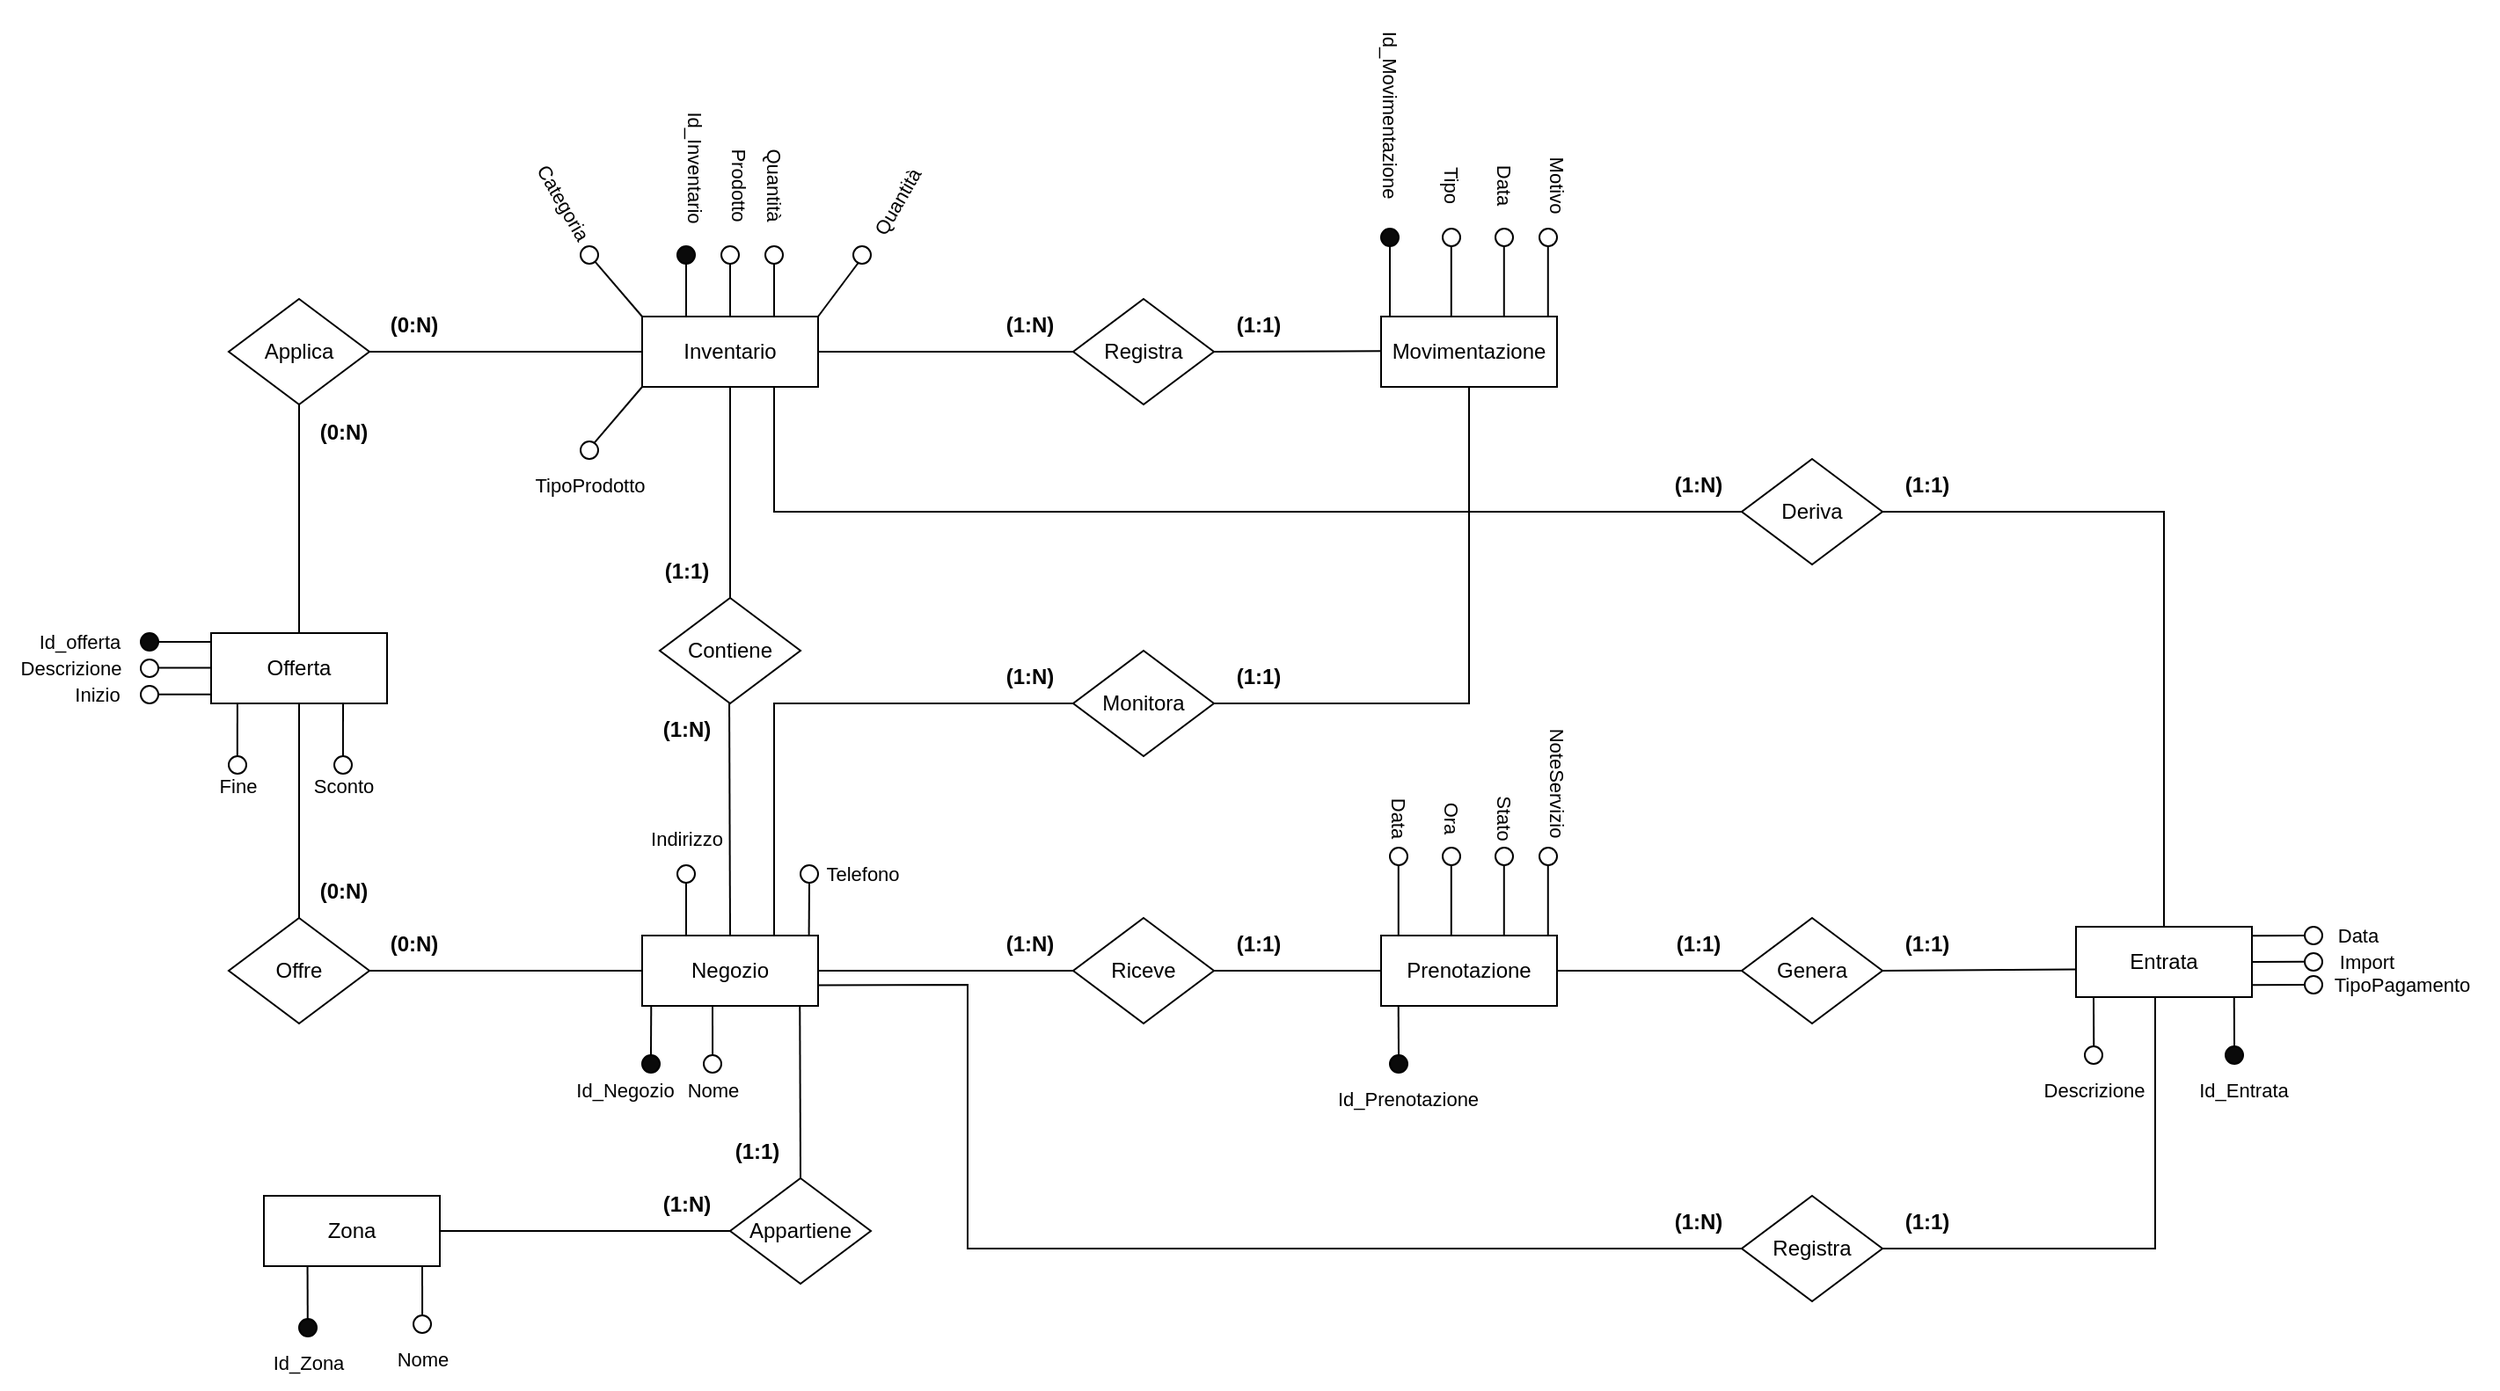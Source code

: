 <mxfile version="24.9.1">
  <diagram id="R2lEEEUBdFMjLlhIrx00" name="Page-1">
    <mxGraphModel dx="2678" dy="1612" grid="1" gridSize="10" guides="1" tooltips="1" connect="1" arrows="1" fold="1" page="1" pageScale="1" pageWidth="850" pageHeight="1100" math="0" shadow="0" extFonts="Permanent Marker^https://fonts.googleapis.com/css?family=Permanent+Marker">
      <root>
        <mxCell id="0" />
        <mxCell id="1" parent="0" />
        <mxCell id="UH6hlntqDG2jndBftuYy-223" style="edgeStyle=none;shape=connector;rounded=0;orthogonalLoop=1;jettySize=auto;html=1;strokeColor=default;align=center;verticalAlign=middle;fontFamily=Helvetica;fontSize=11;fontColor=default;labelBackgroundColor=default;endArrow=none;" parent="1" edge="1">
          <mxGeometry relative="1" as="geometry">
            <mxPoint x="-175.14" y="432" as="targetPoint" />
            <mxPoint x="-175" y="460" as="sourcePoint" />
          </mxGeometry>
        </mxCell>
        <mxCell id="UH6hlntqDG2jndBftuYy-1" value="Prenotazione" style="whiteSpace=wrap;html=1;align=center;" parent="1" vertex="1">
          <mxGeometry x="-185" y="392" width="100" height="40" as="geometry" />
        </mxCell>
        <mxCell id="UH6hlntqDG2jndBftuYy-105" style="edgeStyle=none;shape=connector;rounded=0;orthogonalLoop=1;jettySize=auto;html=1;exitX=0.75;exitY=1;exitDx=0;exitDy=0;strokeColor=default;align=center;verticalAlign=middle;fontFamily=Helvetica;fontSize=11;fontColor=default;labelBackgroundColor=default;endArrow=none;" parent="1" edge="1">
          <mxGeometry relative="1" as="geometry">
            <mxPoint x="-600.003" y="460" as="targetPoint" />
            <mxPoint x="-599.86" y="432" as="sourcePoint" />
          </mxGeometry>
        </mxCell>
        <mxCell id="UH6hlntqDG2jndBftuYy-109" style="edgeStyle=none;shape=connector;rounded=0;orthogonalLoop=1;jettySize=auto;html=1;exitX=0.25;exitY=1;exitDx=0;exitDy=0;strokeColor=default;align=center;verticalAlign=middle;fontFamily=Helvetica;fontSize=11;fontColor=default;labelBackgroundColor=default;endArrow=none;" parent="1" edge="1">
          <mxGeometry relative="1" as="geometry">
            <mxPoint x="-564.953" y="460" as="targetPoint" />
            <mxPoint x="-565" y="432" as="sourcePoint" />
          </mxGeometry>
        </mxCell>
        <mxCell id="UH6hlntqDG2jndBftuYy-112" style="edgeStyle=none;shape=connector;rounded=0;orthogonalLoop=1;jettySize=auto;html=1;exitX=0.25;exitY=0;exitDx=0;exitDy=0;strokeColor=default;align=center;verticalAlign=middle;fontFamily=Helvetica;fontSize=11;fontColor=default;labelBackgroundColor=default;endArrow=none;entryX=0.5;entryY=1;entryDx=0;entryDy=0;" parent="1" source="UH6hlntqDG2jndBftuYy-2" target="UH6hlntqDG2jndBftuYy-113" edge="1">
          <mxGeometry relative="1" as="geometry">
            <mxPoint x="-579.953" y="360" as="targetPoint" />
          </mxGeometry>
        </mxCell>
        <mxCell id="UH6hlntqDG2jndBftuYy-115" style="edgeStyle=none;shape=connector;rounded=0;orthogonalLoop=1;jettySize=auto;html=1;strokeColor=default;align=center;verticalAlign=middle;fontFamily=Helvetica;fontSize=11;fontColor=default;labelBackgroundColor=default;endArrow=none;entryX=0.5;entryY=1;entryDx=0;entryDy=0;exitX=0.948;exitY=-0.003;exitDx=0;exitDy=0;exitPerimeter=0;" parent="1" source="UH6hlntqDG2jndBftuYy-2" target="UH6hlntqDG2jndBftuYy-116" edge="1">
          <mxGeometry relative="1" as="geometry">
            <mxPoint x="-500" y="370" as="targetPoint" />
            <mxPoint x="-510" y="390" as="sourcePoint" />
          </mxGeometry>
        </mxCell>
        <mxCell id="UH6hlntqDG2jndBftuYy-238" style="edgeStyle=none;shape=connector;rounded=0;orthogonalLoop=1;jettySize=auto;html=1;exitX=1.002;exitY=0.706;exitDx=0;exitDy=0;entryX=0;entryY=0.5;entryDx=0;entryDy=0;strokeColor=default;align=center;verticalAlign=middle;fontFamily=Helvetica;fontSize=11;fontColor=default;labelBackgroundColor=default;endArrow=none;exitPerimeter=0;" parent="1" source="UH6hlntqDG2jndBftuYy-2" target="UH6hlntqDG2jndBftuYy-235" edge="1">
          <mxGeometry relative="1" as="geometry">
            <Array as="points">
              <mxPoint x="-420" y="420" />
              <mxPoint x="-420" y="570" />
            </Array>
          </mxGeometry>
        </mxCell>
        <mxCell id="UH6hlntqDG2jndBftuYy-2" value="Negozio" style="whiteSpace=wrap;html=1;align=center;" parent="1" vertex="1">
          <mxGeometry x="-605" y="392" width="100" height="40" as="geometry" />
        </mxCell>
        <mxCell id="UH6hlntqDG2jndBftuYy-3" value="Riceve" style="shape=rhombus;perimeter=rhombusPerimeter;whiteSpace=wrap;html=1;align=center;" parent="1" vertex="1">
          <mxGeometry x="-360" y="382" width="80" height="60" as="geometry" />
        </mxCell>
        <mxCell id="UH6hlntqDG2jndBftuYy-153" style="edgeStyle=none;shape=connector;rounded=0;orthogonalLoop=1;jettySize=auto;html=1;exitX=0;exitY=0.25;exitDx=0;exitDy=0;strokeColor=default;align=center;verticalAlign=middle;fontFamily=Helvetica;fontSize=11;fontColor=default;labelBackgroundColor=default;endArrow=none;" parent="1" edge="1">
          <mxGeometry relative="1" as="geometry">
            <mxPoint x="-880" y="225" as="targetPoint" />
            <mxPoint x="-850" y="225" as="sourcePoint" />
            <Array as="points">
              <mxPoint x="-860" y="225" />
            </Array>
          </mxGeometry>
        </mxCell>
        <mxCell id="UH6hlntqDG2jndBftuYy-154" style="edgeStyle=none;shape=connector;rounded=0;orthogonalLoop=1;jettySize=auto;html=1;exitX=0;exitY=0.75;exitDx=0;exitDy=0;strokeColor=default;align=center;verticalAlign=middle;fontFamily=Helvetica;fontSize=11;fontColor=default;labelBackgroundColor=default;endArrow=none;" parent="1" edge="1">
          <mxGeometry relative="1" as="geometry">
            <mxPoint x="-880" y="254.9" as="targetPoint" />
            <mxPoint x="-850" y="254.9" as="sourcePoint" />
          </mxGeometry>
        </mxCell>
        <mxCell id="UH6hlntqDG2jndBftuYy-160" style="edgeStyle=none;shape=connector;rounded=0;orthogonalLoop=1;jettySize=auto;html=1;exitX=0.25;exitY=1;exitDx=0;exitDy=0;strokeColor=default;align=center;verticalAlign=middle;fontFamily=Helvetica;fontSize=11;fontColor=default;labelBackgroundColor=default;endArrow=none;" parent="1" edge="1">
          <mxGeometry relative="1" as="geometry">
            <mxPoint x="-835.098" y="290.0" as="targetPoint" />
            <mxPoint x="-835.06" y="260.0" as="sourcePoint" />
          </mxGeometry>
        </mxCell>
        <mxCell id="UH6hlntqDG2jndBftuYy-163" style="edgeStyle=none;shape=connector;rounded=0;orthogonalLoop=1;jettySize=auto;html=1;exitX=0.75;exitY=1;exitDx=0;exitDy=0;strokeColor=default;align=center;verticalAlign=middle;fontFamily=Helvetica;fontSize=11;fontColor=default;labelBackgroundColor=default;endArrow=none;" parent="1" source="UH6hlntqDG2jndBftuYy-12" edge="1">
          <mxGeometry relative="1" as="geometry">
            <mxPoint x="-775.038" y="290.0" as="targetPoint" />
          </mxGeometry>
        </mxCell>
        <mxCell id="UH6hlntqDG2jndBftuYy-12" value="Offerta" style="whiteSpace=wrap;html=1;align=center;" parent="1" vertex="1">
          <mxGeometry x="-850" y="220" width="100" height="40" as="geometry" />
        </mxCell>
        <mxCell id="UH6hlntqDG2jndBftuYy-169" style="edgeStyle=none;shape=connector;rounded=0;orthogonalLoop=1;jettySize=auto;html=1;exitX=0.25;exitY=0;exitDx=0;exitDy=0;strokeColor=default;align=center;verticalAlign=middle;fontFamily=Helvetica;fontSize=11;fontColor=default;labelBackgroundColor=default;endArrow=none;" parent="1" source="UH6hlntqDG2jndBftuYy-13" edge="1">
          <mxGeometry relative="1" as="geometry">
            <mxPoint x="-580" y="10" as="targetPoint" />
          </mxGeometry>
        </mxCell>
        <mxCell id="UH6hlntqDG2jndBftuYy-170" style="edgeStyle=none;shape=connector;rounded=0;orthogonalLoop=1;jettySize=auto;html=1;exitX=0.5;exitY=0;exitDx=0;exitDy=0;strokeColor=default;align=center;verticalAlign=middle;fontFamily=Helvetica;fontSize=11;fontColor=default;labelBackgroundColor=default;endArrow=none;" parent="1" source="UH6hlntqDG2jndBftuYy-13" edge="1">
          <mxGeometry relative="1" as="geometry">
            <mxPoint x="-555" y="10" as="targetPoint" />
          </mxGeometry>
        </mxCell>
        <mxCell id="UH6hlntqDG2jndBftuYy-171" style="edgeStyle=none;shape=connector;rounded=0;orthogonalLoop=1;jettySize=auto;html=1;exitX=0.75;exitY=0;exitDx=0;exitDy=0;strokeColor=default;align=center;verticalAlign=middle;fontFamily=Helvetica;fontSize=11;fontColor=default;labelBackgroundColor=default;endArrow=none;" parent="1" source="UH6hlntqDG2jndBftuYy-13" edge="1">
          <mxGeometry relative="1" as="geometry">
            <mxPoint x="-530" y="10" as="targetPoint" />
          </mxGeometry>
        </mxCell>
        <mxCell id="UH6hlntqDG2jndBftuYy-183" style="edgeStyle=none;shape=connector;rounded=0;orthogonalLoop=1;jettySize=auto;html=1;exitX=1;exitY=0;exitDx=0;exitDy=0;strokeColor=default;align=center;verticalAlign=middle;fontFamily=Helvetica;fontSize=11;fontColor=default;labelBackgroundColor=default;endArrow=none;entryX=0.3;entryY=0.926;entryDx=0;entryDy=0;entryPerimeter=0;" parent="1" source="UH6hlntqDG2jndBftuYy-13" target="UH6hlntqDG2jndBftuYy-185" edge="1">
          <mxGeometry relative="1" as="geometry">
            <mxPoint x="-500" y="20" as="targetPoint" />
          </mxGeometry>
        </mxCell>
        <mxCell id="UH6hlntqDG2jndBftuYy-13" value="Inventario" style="whiteSpace=wrap;html=1;align=center;" parent="1" vertex="1">
          <mxGeometry x="-605" y="40" width="100" height="40" as="geometry" />
        </mxCell>
        <mxCell id="UH6hlntqDG2jndBftuYy-15" value="Offre" style="shape=rhombus;perimeter=rhombusPerimeter;whiteSpace=wrap;html=1;align=center;" parent="1" vertex="1">
          <mxGeometry x="-840" y="382" width="80" height="60" as="geometry" />
        </mxCell>
        <mxCell id="UH6hlntqDG2jndBftuYy-18" value="" style="endArrow=none;html=1;rounded=0;entryX=0.5;entryY=1;entryDx=0;entryDy=0;exitX=0.5;exitY=0;exitDx=0;exitDy=0;" parent="1" source="UH6hlntqDG2jndBftuYy-14" target="UH6hlntqDG2jndBftuYy-13" edge="1">
          <mxGeometry width="50" height="50" relative="1" as="geometry">
            <mxPoint x="-555.34" y="302" as="sourcePoint" />
            <mxPoint x="-555.34" y="272" as="targetPoint" />
          </mxGeometry>
        </mxCell>
        <mxCell id="UH6hlntqDG2jndBftuYy-26" value="(1:1)" style="text;html=1;align=center;verticalAlign=middle;resizable=0;points=[];autosize=1;strokeColor=none;fillColor=none;fontStyle=1" parent="1" vertex="1">
          <mxGeometry x="-605" y="170" width="50" height="30" as="geometry" />
        </mxCell>
        <mxCell id="UH6hlntqDG2jndBftuYy-28" value="Movimentazione" style="whiteSpace=wrap;html=1;align=center;" parent="1" vertex="1">
          <mxGeometry x="-185" y="40" width="100" height="40" as="geometry" />
        </mxCell>
        <mxCell id="UH6hlntqDG2jndBftuYy-29" value="Monitora" style="shape=rhombus;perimeter=rhombusPerimeter;whiteSpace=wrap;html=1;align=center;" parent="1" vertex="1">
          <mxGeometry x="-360" y="230" width="80" height="60" as="geometry" />
        </mxCell>
        <mxCell id="UH6hlntqDG2jndBftuYy-30" value="Registra" style="shape=rhombus;perimeter=rhombusPerimeter;whiteSpace=wrap;html=1;align=center;" parent="1" vertex="1">
          <mxGeometry x="-360" y="30" width="80" height="60" as="geometry" />
        </mxCell>
        <mxCell id="UH6hlntqDG2jndBftuYy-34" value="" style="endArrow=none;html=1;rounded=0;entryX=0;entryY=0.5;entryDx=0;entryDy=0;" parent="1" edge="1">
          <mxGeometry width="50" height="50" relative="1" as="geometry">
            <mxPoint x="-280" y="60" as="sourcePoint" />
            <mxPoint x="-185" y="59.66" as="targetPoint" />
          </mxGeometry>
        </mxCell>
        <mxCell id="UH6hlntqDG2jndBftuYy-35" value="" style="endArrow=none;html=1;rounded=0;exitX=1;exitY=0.5;exitDx=0;exitDy=0;entryX=0;entryY=0.5;entryDx=0;entryDy=0;" parent="1" source="UH6hlntqDG2jndBftuYy-13" target="UH6hlntqDG2jndBftuYy-30" edge="1">
          <mxGeometry width="50" height="50" relative="1" as="geometry">
            <mxPoint x="-345" y="60.66" as="sourcePoint" />
            <mxPoint x="-400" y="61" as="targetPoint" />
          </mxGeometry>
        </mxCell>
        <mxCell id="UH6hlntqDG2jndBftuYy-36" value="(1:N)" style="text;html=1;align=center;verticalAlign=middle;resizable=0;points=[];autosize=1;strokeColor=none;fillColor=none;fontStyle=1" parent="1" vertex="1">
          <mxGeometry x="-410" y="30" width="50" height="30" as="geometry" />
        </mxCell>
        <mxCell id="UH6hlntqDG2jndBftuYy-37" value="(1:1)" style="text;html=1;align=center;verticalAlign=middle;resizable=0;points=[];autosize=1;strokeColor=none;fillColor=none;fontStyle=1" parent="1" vertex="1">
          <mxGeometry x="-280" y="30" width="50" height="30" as="geometry" />
        </mxCell>
        <mxCell id="UH6hlntqDG2jndBftuYy-40" value="(1:N)" style="text;html=1;align=center;verticalAlign=middle;resizable=0;points=[];autosize=1;strokeColor=none;fillColor=none;fontStyle=1" parent="1" vertex="1">
          <mxGeometry x="-410" y="382" width="50" height="30" as="geometry" />
        </mxCell>
        <mxCell id="UH6hlntqDG2jndBftuYy-41" value="(1:1)" style="text;html=1;align=center;verticalAlign=middle;resizable=0;points=[];autosize=1;strokeColor=none;fillColor=none;fontStyle=1" parent="1" vertex="1">
          <mxGeometry x="-280" y="382" width="50" height="30" as="geometry" />
        </mxCell>
        <mxCell id="UH6hlntqDG2jndBftuYy-42" value="(0:N)" style="text;html=1;align=center;verticalAlign=middle;resizable=0;points=[];autosize=1;strokeColor=none;fillColor=none;fontStyle=1" parent="1" vertex="1">
          <mxGeometry x="-800" y="352" width="50" height="30" as="geometry" />
        </mxCell>
        <mxCell id="UH6hlntqDG2jndBftuYy-43" value="(0:N)" style="text;html=1;align=center;verticalAlign=middle;resizable=0;points=[];autosize=1;strokeColor=none;fillColor=none;fontStyle=1" parent="1" vertex="1">
          <mxGeometry x="-760" y="382" width="50" height="30" as="geometry" />
        </mxCell>
        <mxCell id="UH6hlntqDG2jndBftuYy-52" value="" style="endArrow=none;html=1;rounded=0;entryX=0.5;entryY=1;entryDx=0;entryDy=0;exitX=0.5;exitY=0;exitDx=0;exitDy=0;" parent="1" source="UH6hlntqDG2jndBftuYy-2" edge="1">
          <mxGeometry width="50" height="50" relative="1" as="geometry">
            <mxPoint x="-555.48" y="412" as="sourcePoint" />
            <mxPoint x="-555.48" y="260" as="targetPoint" />
          </mxGeometry>
        </mxCell>
        <mxCell id="UH6hlntqDG2jndBftuYy-14" value="Contiene" style="shape=rhombus;perimeter=rhombusPerimeter;whiteSpace=wrap;html=1;align=center;" parent="1" vertex="1">
          <mxGeometry x="-595" y="200" width="80" height="60" as="geometry" />
        </mxCell>
        <mxCell id="UH6hlntqDG2jndBftuYy-61" value="" style="endArrow=none;html=1;rounded=0;entryX=0.75;entryY=0;entryDx=0;entryDy=0;" parent="1" source="UH6hlntqDG2jndBftuYy-29" target="UH6hlntqDG2jndBftuYy-2" edge="1">
          <mxGeometry relative="1" as="geometry">
            <mxPoint x="-350" y="310" as="sourcePoint" />
            <mxPoint x="-190" y="310" as="targetPoint" />
            <Array as="points">
              <mxPoint x="-530" y="260" />
            </Array>
          </mxGeometry>
        </mxCell>
        <mxCell id="UH6hlntqDG2jndBftuYy-62" value="" style="endArrow=none;html=1;rounded=0;entryX=0.5;entryY=1;entryDx=0;entryDy=0;exitX=1;exitY=0.5;exitDx=0;exitDy=0;" parent="1" source="UH6hlntqDG2jndBftuYy-29" target="UH6hlntqDG2jndBftuYy-28" edge="1">
          <mxGeometry relative="1" as="geometry">
            <mxPoint x="-270" y="230" as="sourcePoint" />
            <mxPoint x="-100" y="160" as="targetPoint" />
            <Array as="points">
              <mxPoint x="-135" y="260" />
            </Array>
          </mxGeometry>
        </mxCell>
        <mxCell id="UH6hlntqDG2jndBftuYy-63" value="" style="endArrow=none;html=1;rounded=0;exitX=1;exitY=0.5;exitDx=0;exitDy=0;entryX=0;entryY=0.5;entryDx=0;entryDy=0;" parent="1" source="UH6hlntqDG2jndBftuYy-15" target="UH6hlntqDG2jndBftuYy-2" edge="1">
          <mxGeometry relative="1" as="geometry">
            <mxPoint x="-770" y="480" as="sourcePoint" />
            <mxPoint x="-610" y="480" as="targetPoint" />
          </mxGeometry>
        </mxCell>
        <mxCell id="UH6hlntqDG2jndBftuYy-64" value="" style="endArrow=none;html=1;rounded=0;exitX=0.5;exitY=0;exitDx=0;exitDy=0;entryX=0.5;entryY=1;entryDx=0;entryDy=0;" parent="1" source="UH6hlntqDG2jndBftuYy-15" target="UH6hlntqDG2jndBftuYy-12" edge="1">
          <mxGeometry relative="1" as="geometry">
            <mxPoint x="-710" y="330" as="sourcePoint" />
            <mxPoint x="-550" y="330" as="targetPoint" />
          </mxGeometry>
        </mxCell>
        <mxCell id="UH6hlntqDG2jndBftuYy-65" value="Applica" style="shape=rhombus;perimeter=rhombusPerimeter;whiteSpace=wrap;html=1;align=center;" parent="1" vertex="1">
          <mxGeometry x="-840" y="30" width="80" height="60" as="geometry" />
        </mxCell>
        <mxCell id="UH6hlntqDG2jndBftuYy-66" value="" style="endArrow=none;html=1;rounded=0;exitX=0.5;exitY=0;exitDx=0;exitDy=0;entryX=0.5;entryY=1;entryDx=0;entryDy=0;" parent="1" source="UH6hlntqDG2jndBftuYy-12" target="UH6hlntqDG2jndBftuYy-65" edge="1">
          <mxGeometry relative="1" as="geometry">
            <mxPoint x="-770" y="190" as="sourcePoint" />
            <mxPoint x="-610" y="190" as="targetPoint" />
          </mxGeometry>
        </mxCell>
        <mxCell id="UH6hlntqDG2jndBftuYy-67" value="" style="endArrow=none;html=1;rounded=0;exitX=0;exitY=0.5;exitDx=0;exitDy=0;entryX=0.5;entryY=1;entryDx=0;entryDy=0;" parent="1" source="UH6hlntqDG2jndBftuYy-13" edge="1">
          <mxGeometry relative="1" as="geometry">
            <mxPoint x="-760" y="190" as="sourcePoint" />
            <mxPoint x="-760" y="60" as="targetPoint" />
          </mxGeometry>
        </mxCell>
        <mxCell id="UH6hlntqDG2jndBftuYy-68" value="(0:N)" style="text;html=1;align=center;verticalAlign=middle;resizable=0;points=[];autosize=1;strokeColor=none;fillColor=none;fontStyle=1" parent="1" vertex="1">
          <mxGeometry x="-800" y="91" width="50" height="30" as="geometry" />
        </mxCell>
        <mxCell id="UH6hlntqDG2jndBftuYy-69" value="(0:N)" style="text;html=1;align=center;verticalAlign=middle;resizable=0;points=[];autosize=1;strokeColor=none;fillColor=none;fontStyle=1" parent="1" vertex="1">
          <mxGeometry x="-760" y="30" width="50" height="30" as="geometry" />
        </mxCell>
        <mxCell id="UH6hlntqDG2jndBftuYy-70" value="(1:N)" style="text;html=1;align=center;verticalAlign=middle;resizable=0;points=[];autosize=1;strokeColor=none;fillColor=none;fontStyle=1" parent="1" vertex="1">
          <mxGeometry x="-605" y="260" width="50" height="30" as="geometry" />
        </mxCell>
        <mxCell id="UH6hlntqDG2jndBftuYy-71" value="(1:N)" style="text;html=1;align=center;verticalAlign=middle;resizable=0;points=[];autosize=1;strokeColor=none;fillColor=none;fontStyle=1" parent="1" vertex="1">
          <mxGeometry x="-410" y="230" width="50" height="30" as="geometry" />
        </mxCell>
        <mxCell id="UH6hlntqDG2jndBftuYy-72" value="(1:1)" style="text;html=1;align=center;verticalAlign=middle;resizable=0;points=[];autosize=1;strokeColor=none;fillColor=none;fontStyle=1" parent="1" vertex="1">
          <mxGeometry x="-280" y="230" width="50" height="30" as="geometry" />
        </mxCell>
        <mxCell id="UH6hlntqDG2jndBftuYy-74" value="" style="endArrow=none;html=1;rounded=0;exitX=1;exitY=0.5;exitDx=0;exitDy=0;entryX=0;entryY=0.5;entryDx=0;entryDy=0;" parent="1" source="UH6hlntqDG2jndBftuYy-2" target="UH6hlntqDG2jndBftuYy-3" edge="1">
          <mxGeometry relative="1" as="geometry">
            <mxPoint x="-480" y="480" as="sourcePoint" />
            <mxPoint x="-320" y="480" as="targetPoint" />
          </mxGeometry>
        </mxCell>
        <mxCell id="UH6hlntqDG2jndBftuYy-75" value="" style="endArrow=none;html=1;rounded=0;exitX=1;exitY=0.5;exitDx=0;exitDy=0;entryX=0;entryY=0.5;entryDx=0;entryDy=0;" parent="1" source="UH6hlntqDG2jndBftuYy-3" target="UH6hlntqDG2jndBftuYy-1" edge="1">
          <mxGeometry relative="1" as="geometry">
            <mxPoint x="-327.5" y="470" as="sourcePoint" />
            <mxPoint x="-210" y="430" as="targetPoint" />
          </mxGeometry>
        </mxCell>
        <mxCell id="UH6hlntqDG2jndBftuYy-106" value="Id_Negozio" style="text;html=1;align=center;verticalAlign=middle;resizable=0;points=[];autosize=1;strokeColor=none;fillColor=none;fontFamily=Helvetica;fontSize=11;fontColor=default;labelBackgroundColor=default;" parent="1" vertex="1">
          <mxGeometry x="-655" y="465" width="80" height="30" as="geometry" />
        </mxCell>
        <mxCell id="UH6hlntqDG2jndBftuYy-107" value="" style="ellipse;whiteSpace=wrap;html=1;aspect=fixed;fontFamily=Helvetica;fontSize=11;fontColor=default;labelBackgroundColor=default;fillColor=#0A0A0A;" parent="1" vertex="1">
          <mxGeometry x="-605" y="460" width="10" height="10" as="geometry" />
        </mxCell>
        <mxCell id="UH6hlntqDG2jndBftuYy-110" value="" style="ellipse;whiteSpace=wrap;html=1;aspect=fixed;fontFamily=Helvetica;fontSize=11;fontColor=default;labelBackgroundColor=default;fillColor=none;" parent="1" vertex="1">
          <mxGeometry x="-570" y="460" width="10" height="10" as="geometry" />
        </mxCell>
        <mxCell id="UH6hlntqDG2jndBftuYy-111" value="Nome" style="text;html=1;align=center;verticalAlign=middle;resizable=1;points=[];autosize=1;strokeColor=none;fillColor=none;fontFamily=Helvetica;fontSize=11;fontColor=default;labelBackgroundColor=default;movable=1;rotatable=1;deletable=1;editable=1;locked=0;connectable=1;" parent="1" vertex="1">
          <mxGeometry x="-590" y="465" width="50" height="30" as="geometry" />
        </mxCell>
        <mxCell id="UH6hlntqDG2jndBftuYy-113" value="" style="ellipse;whiteSpace=wrap;html=1;aspect=fixed;fontFamily=Helvetica;fontSize=11;fontColor=default;labelBackgroundColor=default;fillColor=none;" parent="1" vertex="1">
          <mxGeometry x="-585" y="352" width="10" height="10" as="geometry" />
        </mxCell>
        <mxCell id="UH6hlntqDG2jndBftuYy-114" value="Indirizzo" style="text;html=1;align=center;verticalAlign=middle;resizable=0;points=[];autosize=1;strokeColor=none;fillColor=none;fontFamily=Helvetica;fontSize=11;fontColor=default;labelBackgroundColor=default;" parent="1" vertex="1">
          <mxGeometry x="-615" y="322" width="70" height="30" as="geometry" />
        </mxCell>
        <mxCell id="UH6hlntqDG2jndBftuYy-116" value="" style="ellipse;whiteSpace=wrap;html=1;aspect=fixed;fontFamily=Helvetica;fontSize=11;fontColor=default;labelBackgroundColor=default;fillColor=none;" parent="1" vertex="1">
          <mxGeometry x="-515" y="352" width="10" height="10" as="geometry" />
        </mxCell>
        <mxCell id="UH6hlntqDG2jndBftuYy-118" value="Telefono" style="text;html=1;align=center;verticalAlign=middle;resizable=0;points=[];autosize=1;strokeColor=none;fillColor=none;fontFamily=Helvetica;fontSize=11;fontColor=default;labelBackgroundColor=default;" parent="1" vertex="1">
          <mxGeometry x="-515" y="342" width="70" height="30" as="geometry" />
        </mxCell>
        <mxCell id="UH6hlntqDG2jndBftuYy-155" value="" style="ellipse;whiteSpace=wrap;html=1;aspect=fixed;fontFamily=Helvetica;fontSize=11;fontColor=default;labelBackgroundColor=default;fillColor=#0A0A0A;" parent="1" vertex="1">
          <mxGeometry x="-890" y="220" width="10" height="10" as="geometry" />
        </mxCell>
        <mxCell id="UH6hlntqDG2jndBftuYy-158" value="Id_offerta" style="text;html=1;align=center;verticalAlign=middle;resizable=0;points=[];autosize=1;strokeColor=none;fillColor=none;fontFamily=Helvetica;fontSize=11;fontColor=default;labelBackgroundColor=default;" parent="1" vertex="1">
          <mxGeometry x="-960" y="210" width="70" height="30" as="geometry" />
        </mxCell>
        <mxCell id="UH6hlntqDG2jndBftuYy-159" value="Inizio" style="text;html=1;align=center;verticalAlign=middle;resizable=0;points=[];autosize=1;strokeColor=none;fillColor=none;fontFamily=Helvetica;fontSize=11;fontColor=default;labelBackgroundColor=default;" parent="1" vertex="1">
          <mxGeometry x="-940" y="240" width="50" height="30" as="geometry" />
        </mxCell>
        <mxCell id="UH6hlntqDG2jndBftuYy-162" value="Fine" style="text;html=1;align=center;verticalAlign=middle;resizable=0;points=[];autosize=1;strokeColor=none;fillColor=none;fontFamily=Helvetica;fontSize=11;fontColor=default;labelBackgroundColor=default;" parent="1" vertex="1">
          <mxGeometry x="-860" y="292" width="50" height="30" as="geometry" />
        </mxCell>
        <mxCell id="UH6hlntqDG2jndBftuYy-165" value="Sconto" style="text;html=1;align=center;verticalAlign=middle;resizable=0;points=[];autosize=1;strokeColor=none;fillColor=none;fontFamily=Helvetica;fontSize=11;fontColor=default;labelBackgroundColor=default;" parent="1" vertex="1">
          <mxGeometry x="-805" y="292" width="60" height="30" as="geometry" />
        </mxCell>
        <mxCell id="UH6hlntqDG2jndBftuYy-166" style="edgeStyle=none;shape=connector;rounded=0;orthogonalLoop=1;jettySize=auto;html=1;exitX=0;exitY=0.75;exitDx=0;exitDy=0;strokeColor=default;align=center;verticalAlign=middle;fontFamily=Helvetica;fontSize=11;fontColor=default;labelBackgroundColor=default;endArrow=none;" parent="1" edge="1">
          <mxGeometry relative="1" as="geometry">
            <mxPoint x="-880" y="239.81" as="targetPoint" />
            <mxPoint x="-850" y="239.81" as="sourcePoint" />
          </mxGeometry>
        </mxCell>
        <mxCell id="UH6hlntqDG2jndBftuYy-167" value="" style="ellipse;whiteSpace=wrap;html=1;aspect=fixed;fontFamily=Helvetica;fontSize=11;fontColor=default;labelBackgroundColor=default;fillColor=none;" parent="1" vertex="1">
          <mxGeometry x="-890" y="235" width="10" height="10" as="geometry" />
        </mxCell>
        <mxCell id="UH6hlntqDG2jndBftuYy-168" value="Descrizione" style="text;html=1;align=center;verticalAlign=middle;resizable=0;points=[];autosize=1;strokeColor=none;fillColor=none;fontFamily=Helvetica;fontSize=11;fontColor=default;labelBackgroundColor=default;" parent="1" vertex="1">
          <mxGeometry x="-970" y="225" width="80" height="30" as="geometry" />
        </mxCell>
        <mxCell id="UH6hlntqDG2jndBftuYy-173" value="" style="ellipse;whiteSpace=wrap;html=1;aspect=fixed;fontFamily=Helvetica;fontSize=11;fontColor=default;labelBackgroundColor=default;fillColor=none;" parent="1" vertex="1">
          <mxGeometry x="-890" y="250" width="10" height="10" as="geometry" />
        </mxCell>
        <mxCell id="UH6hlntqDG2jndBftuYy-174" value="" style="ellipse;whiteSpace=wrap;html=1;aspect=fixed;fontFamily=Helvetica;fontSize=11;fontColor=default;labelBackgroundColor=default;fillColor=none;" parent="1" vertex="1">
          <mxGeometry x="-840" y="290" width="10" height="10" as="geometry" />
        </mxCell>
        <mxCell id="UH6hlntqDG2jndBftuYy-175" value="" style="ellipse;whiteSpace=wrap;html=1;aspect=fixed;fontFamily=Helvetica;fontSize=11;fontColor=default;labelBackgroundColor=default;fillColor=none;" parent="1" vertex="1">
          <mxGeometry x="-780" y="290" width="10" height="10" as="geometry" />
        </mxCell>
        <mxCell id="UH6hlntqDG2jndBftuYy-176" value="" style="ellipse;whiteSpace=wrap;html=1;aspect=fixed;fontFamily=Helvetica;fontSize=11;fontColor=default;labelBackgroundColor=default;fillColor=none;" parent="1" vertex="1">
          <mxGeometry x="-560" width="10" height="10" as="geometry" />
        </mxCell>
        <mxCell id="UH6hlntqDG2jndBftuYy-177" value="" style="ellipse;whiteSpace=wrap;html=1;aspect=fixed;fontFamily=Helvetica;fontSize=11;fontColor=default;labelBackgroundColor=default;fillColor=none;" parent="1" vertex="1">
          <mxGeometry x="-535" width="10" height="10" as="geometry" />
        </mxCell>
        <mxCell id="UH6hlntqDG2jndBftuYy-178" value="" style="ellipse;whiteSpace=wrap;html=1;aspect=fixed;fontFamily=Helvetica;fontSize=11;fontColor=default;labelBackgroundColor=default;fillColor=#0A0A0A;" parent="1" vertex="1">
          <mxGeometry x="-585" width="10" height="10" as="geometry" />
        </mxCell>
        <mxCell id="UH6hlntqDG2jndBftuYy-179" value="Id_Inventario" style="text;html=1;align=center;verticalAlign=middle;resizable=0;points=[];autosize=1;strokeColor=none;fillColor=none;fontFamily=Helvetica;fontSize=11;fontColor=default;labelBackgroundColor=default;rotation=90;" parent="1" vertex="1">
          <mxGeometry x="-620" y="-60" width="90" height="30" as="geometry" />
        </mxCell>
        <mxCell id="UH6hlntqDG2jndBftuYy-181" value="Prodotto" style="text;html=1;align=center;verticalAlign=middle;resizable=0;points=[];autosize=1;strokeColor=none;fillColor=none;fontFamily=Helvetica;fontSize=11;fontColor=default;labelBackgroundColor=default;rotation=90;" parent="1" vertex="1">
          <mxGeometry x="-585" y="-50" width="70" height="30" as="geometry" />
        </mxCell>
        <mxCell id="UH6hlntqDG2jndBftuYy-182" value="Quantità" style="text;html=1;align=center;verticalAlign=middle;resizable=0;points=[];autosize=1;strokeColor=none;fillColor=none;fontFamily=Helvetica;fontSize=11;fontColor=default;labelBackgroundColor=default;rotation=90;" parent="1" vertex="1">
          <mxGeometry x="-565" y="-50" width="70" height="30" as="geometry" />
        </mxCell>
        <mxCell id="UH6hlntqDG2jndBftuYy-185" value="" style="ellipse;whiteSpace=wrap;html=1;aspect=fixed;fontFamily=Helvetica;fontSize=11;fontColor=default;labelBackgroundColor=default;fillColor=none;" parent="1" vertex="1">
          <mxGeometry x="-485" width="10" height="10" as="geometry" />
        </mxCell>
        <mxCell id="UH6hlntqDG2jndBftuYy-186" value="Quantità" style="text;html=1;align=center;verticalAlign=middle;resizable=0;points=[];autosize=1;strokeColor=none;fillColor=none;fontFamily=Helvetica;fontSize=11;fontColor=default;labelBackgroundColor=default;rotation=-60;" parent="1" vertex="1">
          <mxGeometry x="-495" y="-40" width="70" height="30" as="geometry" />
        </mxCell>
        <mxCell id="UH6hlntqDG2jndBftuYy-189" value="" style="edgeStyle=none;shape=connector;rounded=0;orthogonalLoop=1;jettySize=auto;html=1;exitX=0;exitY=0;exitDx=0;exitDy=0;strokeColor=default;align=center;verticalAlign=middle;fontFamily=Helvetica;fontSize=11;fontColor=default;labelBackgroundColor=default;endArrow=none;" parent="1" source="UH6hlntqDG2jndBftuYy-13" edge="1">
          <mxGeometry relative="1" as="geometry">
            <mxPoint x="-631.746" y="8.796" as="targetPoint" />
            <mxPoint x="-605" y="40" as="sourcePoint" />
          </mxGeometry>
        </mxCell>
        <mxCell id="UH6hlntqDG2jndBftuYy-190" value="" style="ellipse;whiteSpace=wrap;html=1;aspect=fixed;fontFamily=Helvetica;fontSize=11;fontColor=default;labelBackgroundColor=default;fillColor=none;" parent="1" vertex="1">
          <mxGeometry x="-640" width="10" height="10" as="geometry" />
        </mxCell>
        <mxCell id="UH6hlntqDG2jndBftuYy-191" value="Categoria" style="text;html=1;align=center;verticalAlign=middle;resizable=0;points=[];autosize=1;strokeColor=none;fillColor=none;fontFamily=Helvetica;fontSize=11;fontColor=default;labelBackgroundColor=default;rotation=60;" parent="1" vertex="1">
          <mxGeometry x="-685" y="-40" width="70" height="30" as="geometry" />
        </mxCell>
        <mxCell id="UH6hlntqDG2jndBftuYy-193" value="" style="ellipse;whiteSpace=wrap;html=1;aspect=fixed;fontFamily=Helvetica;fontSize=11;fontColor=default;labelBackgroundColor=default;fillColor=none;" parent="1" vertex="1">
          <mxGeometry x="-640" y="111" width="10" height="10" as="geometry" />
        </mxCell>
        <mxCell id="UH6hlntqDG2jndBftuYy-194" style="edgeStyle=none;shape=connector;rounded=0;orthogonalLoop=1;jettySize=auto;html=1;entryX=0;entryY=1;entryDx=0;entryDy=0;strokeColor=default;align=center;verticalAlign=middle;fontFamily=Helvetica;fontSize=11;fontColor=default;labelBackgroundColor=default;endArrow=none;exitX=0.752;exitY=0.116;exitDx=0;exitDy=0;exitPerimeter=0;" parent="1" source="UH6hlntqDG2jndBftuYy-193" target="UH6hlntqDG2jndBftuYy-13" edge="1">
          <mxGeometry relative="1" as="geometry">
            <mxPoint x="-630" y="110" as="sourcePoint" />
            <mxPoint x="-608.76" y="113.79" as="targetPoint" />
          </mxGeometry>
        </mxCell>
        <mxCell id="UH6hlntqDG2jndBftuYy-195" value="TipoProdotto" style="text;html=1;align=center;verticalAlign=middle;resizable=0;points=[];autosize=1;strokeColor=none;fillColor=none;fontFamily=Helvetica;fontSize=11;fontColor=default;labelBackgroundColor=default;" parent="1" vertex="1">
          <mxGeometry x="-680" y="121" width="90" height="30" as="geometry" />
        </mxCell>
        <mxCell id="UH6hlntqDG2jndBftuYy-198" value="" style="ellipse;whiteSpace=wrap;html=1;aspect=fixed;fontFamily=Helvetica;fontSize=11;fontColor=default;labelBackgroundColor=default;fillColor=none;" parent="1" vertex="1">
          <mxGeometry x="-150" y="-10" width="10" height="10" as="geometry" />
        </mxCell>
        <mxCell id="UH6hlntqDG2jndBftuYy-199" value="" style="ellipse;whiteSpace=wrap;html=1;aspect=fixed;fontFamily=Helvetica;fontSize=11;fontColor=default;labelBackgroundColor=default;fillColor=#0A0A0A;" parent="1" vertex="1">
          <mxGeometry x="-185" y="-10" width="10" height="10" as="geometry" />
        </mxCell>
        <mxCell id="UH6hlntqDG2jndBftuYy-200" style="edgeStyle=none;shape=connector;rounded=0;orthogonalLoop=1;jettySize=auto;html=1;strokeColor=default;align=center;verticalAlign=middle;fontFamily=Helvetica;fontSize=11;fontColor=default;labelBackgroundColor=default;endArrow=none;" parent="1" edge="1">
          <mxGeometry relative="1" as="geometry">
            <mxPoint x="-180" y="40" as="sourcePoint" />
            <mxPoint x="-180" as="targetPoint" />
          </mxGeometry>
        </mxCell>
        <mxCell id="UH6hlntqDG2jndBftuYy-202" style="edgeStyle=none;shape=connector;rounded=0;orthogonalLoop=1;jettySize=auto;html=1;strokeColor=default;align=center;verticalAlign=middle;fontFamily=Helvetica;fontSize=11;fontColor=default;labelBackgroundColor=default;endArrow=none;" parent="1" edge="1">
          <mxGeometry relative="1" as="geometry">
            <mxPoint x="-145.11" y="40" as="sourcePoint" />
            <mxPoint x="-145.11" as="targetPoint" />
          </mxGeometry>
        </mxCell>
        <mxCell id="UH6hlntqDG2jndBftuYy-204" value="Id_Movimentazione" style="text;html=1;align=center;verticalAlign=middle;resizable=0;points=[];autosize=1;strokeColor=none;fillColor=none;fontFamily=Helvetica;fontSize=11;fontColor=default;labelBackgroundColor=default;rotation=90;" parent="1" vertex="1">
          <mxGeometry x="-245" y="-90" width="130" height="30" as="geometry" />
        </mxCell>
        <mxCell id="UH6hlntqDG2jndBftuYy-205" value="Tipo" style="text;html=1;align=center;verticalAlign=middle;resizable=0;points=[];autosize=1;strokeColor=none;fillColor=none;fontFamily=Helvetica;fontSize=11;fontColor=default;labelBackgroundColor=default;rotation=90;" parent="1" vertex="1">
          <mxGeometry x="-170" y="-50" width="50" height="30" as="geometry" />
        </mxCell>
        <mxCell id="UH6hlntqDG2jndBftuYy-207" value="" style="ellipse;whiteSpace=wrap;html=1;aspect=fixed;fontFamily=Helvetica;fontSize=11;fontColor=default;labelBackgroundColor=default;fillColor=none;" parent="1" vertex="1">
          <mxGeometry x="-120" y="-10" width="10" height="10" as="geometry" />
        </mxCell>
        <mxCell id="UH6hlntqDG2jndBftuYy-208" style="edgeStyle=none;shape=connector;rounded=0;orthogonalLoop=1;jettySize=auto;html=1;strokeColor=default;align=center;verticalAlign=middle;fontFamily=Helvetica;fontSize=11;fontColor=default;labelBackgroundColor=default;endArrow=none;" parent="1" edge="1">
          <mxGeometry relative="1" as="geometry">
            <mxPoint x="-115.11" y="40" as="sourcePoint" />
            <mxPoint x="-115.11" as="targetPoint" />
          </mxGeometry>
        </mxCell>
        <mxCell id="UH6hlntqDG2jndBftuYy-209" value="Data" style="text;html=1;align=center;verticalAlign=middle;resizable=0;points=[];autosize=1;strokeColor=none;fillColor=none;fontFamily=Helvetica;fontSize=11;fontColor=default;labelBackgroundColor=default;rotation=90;" parent="1" vertex="1">
          <mxGeometry x="-140" y="-50" width="50" height="30" as="geometry" />
        </mxCell>
        <mxCell id="UH6hlntqDG2jndBftuYy-210" value="" style="ellipse;whiteSpace=wrap;html=1;aspect=fixed;fontFamily=Helvetica;fontSize=11;fontColor=default;labelBackgroundColor=default;fillColor=none;" parent="1" vertex="1">
          <mxGeometry x="-95" y="-10" width="10" height="10" as="geometry" />
        </mxCell>
        <mxCell id="UH6hlntqDG2jndBftuYy-211" style="edgeStyle=none;shape=connector;rounded=0;orthogonalLoop=1;jettySize=auto;html=1;strokeColor=default;align=center;verticalAlign=middle;fontFamily=Helvetica;fontSize=11;fontColor=default;labelBackgroundColor=default;endArrow=none;" parent="1" edge="1">
          <mxGeometry relative="1" as="geometry">
            <mxPoint x="-90.11" y="40" as="sourcePoint" />
            <mxPoint x="-90.11" as="targetPoint" />
          </mxGeometry>
        </mxCell>
        <mxCell id="UH6hlntqDG2jndBftuYy-214" value="Motivo" style="text;html=1;align=center;verticalAlign=middle;resizable=0;points=[];autosize=1;strokeColor=none;fillColor=none;fontFamily=Helvetica;fontSize=11;fontColor=default;labelBackgroundColor=default;rotation=90;" parent="1" vertex="1">
          <mxGeometry x="-115" y="-50" width="60" height="30" as="geometry" />
        </mxCell>
        <mxCell id="UH6hlntqDG2jndBftuYy-216" value="" style="ellipse;whiteSpace=wrap;html=1;aspect=fixed;fontFamily=Helvetica;fontSize=11;fontColor=default;labelBackgroundColor=default;fillColor=#0A0A0A;" parent="1" vertex="1">
          <mxGeometry x="-180" y="460" width="10" height="10" as="geometry" />
        </mxCell>
        <mxCell id="UH6hlntqDG2jndBftuYy-218" style="edgeStyle=none;shape=connector;rounded=0;orthogonalLoop=1;jettySize=auto;html=1;strokeColor=default;align=center;verticalAlign=middle;fontFamily=Helvetica;fontSize=11;fontColor=default;labelBackgroundColor=default;endArrow=none;" parent="1" edge="1">
          <mxGeometry relative="1" as="geometry">
            <mxPoint x="-145.11" y="392" as="sourcePoint" />
            <mxPoint x="-145.11" y="352" as="targetPoint" />
          </mxGeometry>
        </mxCell>
        <mxCell id="UH6hlntqDG2jndBftuYy-219" value="" style="ellipse;whiteSpace=wrap;html=1;aspect=fixed;fontFamily=Helvetica;fontSize=11;fontColor=default;labelBackgroundColor=default;fillColor=none;" parent="1" vertex="1">
          <mxGeometry x="-150" y="342" width="10" height="10" as="geometry" />
        </mxCell>
        <mxCell id="UH6hlntqDG2jndBftuYy-220" value="" style="ellipse;whiteSpace=wrap;html=1;aspect=fixed;fontFamily=Helvetica;fontSize=11;fontColor=default;labelBackgroundColor=default;fillColor=none;" parent="1" vertex="1">
          <mxGeometry x="-120" y="342" width="10" height="10" as="geometry" />
        </mxCell>
        <mxCell id="UH6hlntqDG2jndBftuYy-221" style="edgeStyle=none;shape=connector;rounded=0;orthogonalLoop=1;jettySize=auto;html=1;strokeColor=default;align=center;verticalAlign=middle;fontFamily=Helvetica;fontSize=11;fontColor=default;labelBackgroundColor=default;endArrow=none;" parent="1" edge="1">
          <mxGeometry relative="1" as="geometry">
            <mxPoint x="-115.11" y="392" as="sourcePoint" />
            <mxPoint x="-115.11" y="352" as="targetPoint" />
          </mxGeometry>
        </mxCell>
        <mxCell id="UH6hlntqDG2jndBftuYy-222" value="Id_Prenotazione" style="text;html=1;align=center;verticalAlign=middle;resizable=0;points=[];autosize=1;strokeColor=none;fillColor=none;fontFamily=Helvetica;fontSize=11;fontColor=default;labelBackgroundColor=default;rotation=0;" parent="1" vertex="1">
          <mxGeometry x="-225" y="470" width="110" height="30" as="geometry" />
        </mxCell>
        <mxCell id="UH6hlntqDG2jndBftuYy-224" style="edgeStyle=none;shape=connector;rounded=0;orthogonalLoop=1;jettySize=auto;html=1;strokeColor=default;align=center;verticalAlign=middle;fontFamily=Helvetica;fontSize=11;fontColor=default;labelBackgroundColor=default;endArrow=none;" parent="1" edge="1">
          <mxGeometry relative="1" as="geometry">
            <mxPoint x="-175.11" y="392" as="sourcePoint" />
            <mxPoint x="-175.11" y="352" as="targetPoint" />
          </mxGeometry>
        </mxCell>
        <mxCell id="UH6hlntqDG2jndBftuYy-225" value="" style="ellipse;whiteSpace=wrap;html=1;aspect=fixed;fontFamily=Helvetica;fontSize=11;fontColor=default;labelBackgroundColor=default;fillColor=none;" parent="1" vertex="1">
          <mxGeometry x="-180" y="342" width="10" height="10" as="geometry" />
        </mxCell>
        <mxCell id="UH6hlntqDG2jndBftuYy-226" value="Data" style="text;html=1;align=center;verticalAlign=middle;resizable=0;points=[];autosize=1;strokeColor=none;fillColor=none;fontFamily=Helvetica;fontSize=11;fontColor=default;labelBackgroundColor=default;rotation=90;" parent="1" vertex="1">
          <mxGeometry x="-200" y="310" width="50" height="30" as="geometry" />
        </mxCell>
        <mxCell id="UH6hlntqDG2jndBftuYy-227" value="Ora" style="text;html=1;align=center;verticalAlign=middle;resizable=0;points=[];autosize=1;strokeColor=none;fillColor=none;fontFamily=Helvetica;fontSize=11;fontColor=default;labelBackgroundColor=default;rotation=90;" parent="1" vertex="1">
          <mxGeometry x="-165" y="310" width="40" height="30" as="geometry" />
        </mxCell>
        <mxCell id="UH6hlntqDG2jndBftuYy-228" value="Stato" style="text;html=1;align=center;verticalAlign=middle;resizable=0;points=[];autosize=1;strokeColor=none;fillColor=none;fontFamily=Helvetica;fontSize=11;fontColor=default;labelBackgroundColor=default;rotation=90;" parent="1" vertex="1">
          <mxGeometry x="-140" y="310" width="50" height="30" as="geometry" />
        </mxCell>
        <mxCell id="UH6hlntqDG2jndBftuYy-229" value="" style="ellipse;whiteSpace=wrap;html=1;aspect=fixed;fontFamily=Helvetica;fontSize=11;fontColor=default;labelBackgroundColor=default;fillColor=none;" parent="1" vertex="1">
          <mxGeometry x="-95" y="342" width="10" height="10" as="geometry" />
        </mxCell>
        <mxCell id="UH6hlntqDG2jndBftuYy-230" style="edgeStyle=none;shape=connector;rounded=0;orthogonalLoop=1;jettySize=auto;html=1;strokeColor=default;align=center;verticalAlign=middle;fontFamily=Helvetica;fontSize=11;fontColor=default;labelBackgroundColor=default;endArrow=none;" parent="1" edge="1">
          <mxGeometry relative="1" as="geometry">
            <mxPoint x="-90.11" y="392" as="sourcePoint" />
            <mxPoint x="-90.11" y="352" as="targetPoint" />
          </mxGeometry>
        </mxCell>
        <mxCell id="UH6hlntqDG2jndBftuYy-231" value="NoteServizio" style="text;html=1;align=center;verticalAlign=middle;resizable=0;points=[];autosize=1;strokeColor=none;fillColor=none;fontFamily=Helvetica;fontSize=11;fontColor=default;labelBackgroundColor=default;rotation=90;" parent="1" vertex="1">
          <mxGeometry x="-130" y="290" width="90" height="30" as="geometry" />
        </mxCell>
        <mxCell id="UH6hlntqDG2jndBftuYy-255" style="edgeStyle=none;shape=connector;rounded=0;orthogonalLoop=1;jettySize=auto;html=1;exitX=1;exitY=0.25;exitDx=0;exitDy=0;strokeColor=default;align=center;verticalAlign=middle;fontFamily=Helvetica;fontSize=11;fontColor=default;labelBackgroundColor=default;endArrow=none;" parent="1" edge="1">
          <mxGeometry relative="1" as="geometry">
            <mxPoint x="340" y="391.999" as="targetPoint" />
            <mxPoint x="310" y="392.11" as="sourcePoint" />
          </mxGeometry>
        </mxCell>
        <mxCell id="UH6hlntqDG2jndBftuYy-257" style="edgeStyle=none;shape=connector;rounded=0;orthogonalLoop=1;jettySize=auto;html=1;exitX=1;exitY=0.5;exitDx=0;exitDy=0;strokeColor=default;align=center;verticalAlign=middle;fontFamily=Helvetica;fontSize=11;fontColor=default;labelBackgroundColor=default;endArrow=none;" parent="1" source="UH6hlntqDG2jndBftuYy-233" edge="1">
          <mxGeometry relative="1" as="geometry">
            <mxPoint x="340" y="406.889" as="targetPoint" />
          </mxGeometry>
        </mxCell>
        <mxCell id="UH6hlntqDG2jndBftuYy-258" style="edgeStyle=none;shape=connector;rounded=0;orthogonalLoop=1;jettySize=auto;html=1;exitX=1;exitY=0.75;exitDx=0;exitDy=0;strokeColor=default;align=center;verticalAlign=middle;fontFamily=Helvetica;fontSize=11;fontColor=default;labelBackgroundColor=default;endArrow=none;" parent="1" edge="1">
          <mxGeometry relative="1" as="geometry">
            <mxPoint x="340" y="419.999" as="targetPoint" />
            <mxPoint x="310" y="420.11" as="sourcePoint" />
          </mxGeometry>
        </mxCell>
        <mxCell id="UH6hlntqDG2jndBftuYy-233" value="Entrata" style="whiteSpace=wrap;html=1;align=center;" parent="1" vertex="1">
          <mxGeometry x="210" y="387" width="100" height="40" as="geometry" />
        </mxCell>
        <mxCell id="UH6hlntqDG2jndBftuYy-234" value="Deriva" style="shape=rhombus;perimeter=rhombusPerimeter;whiteSpace=wrap;html=1;align=center;" parent="1" vertex="1">
          <mxGeometry x="20" y="121" width="80" height="60" as="geometry" />
        </mxCell>
        <mxCell id="UH6hlntqDG2jndBftuYy-243" style="edgeStyle=none;shape=connector;rounded=0;orthogonalLoop=1;jettySize=auto;html=1;exitX=1;exitY=0.5;exitDx=0;exitDy=0;entryX=0.5;entryY=1;entryDx=0;entryDy=0;strokeColor=default;align=center;verticalAlign=middle;fontFamily=Helvetica;fontSize=11;fontColor=default;labelBackgroundColor=default;endArrow=none;" parent="1" edge="1">
          <mxGeometry relative="1" as="geometry">
            <mxPoint x="95" y="570" as="sourcePoint" />
            <mxPoint x="255" y="427" as="targetPoint" />
            <Array as="points">
              <mxPoint x="255" y="570" />
            </Array>
          </mxGeometry>
        </mxCell>
        <mxCell id="UH6hlntqDG2jndBftuYy-235" value="Registra" style="shape=rhombus;perimeter=rhombusPerimeter;whiteSpace=wrap;html=1;align=center;" parent="1" vertex="1">
          <mxGeometry x="20" y="540" width="80" height="60" as="geometry" />
        </mxCell>
        <mxCell id="UH6hlntqDG2jndBftuYy-236" value="Genera" style="shape=rhombus;perimeter=rhombusPerimeter;whiteSpace=wrap;html=1;align=center;" parent="1" vertex="1">
          <mxGeometry x="20" y="382" width="80" height="60" as="geometry" />
        </mxCell>
        <mxCell id="UH6hlntqDG2jndBftuYy-237" value="" style="endArrow=none;html=1;rounded=0;strokeColor=default;align=center;verticalAlign=middle;fontFamily=Helvetica;fontSize=11;fontColor=default;labelBackgroundColor=default;entryX=1;entryY=0.5;entryDx=0;entryDy=0;" parent="1" target="UH6hlntqDG2jndBftuYy-234" edge="1">
          <mxGeometry width="50" height="50" relative="1" as="geometry">
            <mxPoint x="260" y="387" as="sourcePoint" />
            <mxPoint x="310" y="337" as="targetPoint" />
            <Array as="points">
              <mxPoint x="260" y="151" />
            </Array>
          </mxGeometry>
        </mxCell>
        <mxCell id="UH6hlntqDG2jndBftuYy-239" value="" style="endArrow=none;html=1;rounded=0;strokeColor=default;align=center;verticalAlign=middle;fontFamily=Helvetica;fontSize=11;fontColor=default;labelBackgroundColor=default;entryX=0;entryY=0.5;entryDx=0;entryDy=0;" parent="1" target="UH6hlntqDG2jndBftuYy-236" edge="1">
          <mxGeometry width="50" height="50" relative="1" as="geometry">
            <mxPoint x="-85" y="412" as="sourcePoint" />
            <mxPoint x="40" y="300" as="targetPoint" />
            <Array as="points" />
          </mxGeometry>
        </mxCell>
        <mxCell id="UH6hlntqDG2jndBftuYy-241" value="" style="endArrow=none;html=1;rounded=0;strokeColor=default;align=center;verticalAlign=middle;fontFamily=Helvetica;fontSize=11;fontColor=default;labelBackgroundColor=default;entryX=0;entryY=0.5;entryDx=0;entryDy=0;exitX=1;exitY=0.5;exitDx=0;exitDy=0;" parent="1" source="UH6hlntqDG2jndBftuYy-236" edge="1">
          <mxGeometry width="50" height="50" relative="1" as="geometry">
            <mxPoint x="110" y="410" as="sourcePoint" />
            <mxPoint x="210" y="411.31" as="targetPoint" />
            <Array as="points">
              <mxPoint x="210" y="411.31" />
            </Array>
          </mxGeometry>
        </mxCell>
        <mxCell id="UH6hlntqDG2jndBftuYy-244" value="" style="endArrow=none;html=1;rounded=0;strokeColor=default;align=center;verticalAlign=middle;fontFamily=Helvetica;fontSize=11;fontColor=default;labelBackgroundColor=default;exitX=0.75;exitY=1;exitDx=0;exitDy=0;entryX=0;entryY=0.5;entryDx=0;entryDy=0;" parent="1" source="UH6hlntqDG2jndBftuYy-13" target="UH6hlntqDG2jndBftuYy-234" edge="1">
          <mxGeometry width="50" height="50" relative="1" as="geometry">
            <mxPoint x="-390" y="190" as="sourcePoint" />
            <mxPoint x="-340" y="140" as="targetPoint" />
            <Array as="points">
              <mxPoint x="-530" y="151" />
            </Array>
          </mxGeometry>
        </mxCell>
        <mxCell id="UH6hlntqDG2jndBftuYy-245" value="(1:N)" style="text;html=1;align=center;verticalAlign=middle;resizable=0;points=[];autosize=1;strokeColor=none;fillColor=none;fontStyle=1" parent="1" vertex="1">
          <mxGeometry x="-30" y="540" width="50" height="30" as="geometry" />
        </mxCell>
        <mxCell id="UH6hlntqDG2jndBftuYy-246" value="(1:1)" style="text;html=1;align=center;verticalAlign=middle;resizable=0;points=[];autosize=1;strokeColor=none;fillColor=none;fontStyle=1" parent="1" vertex="1">
          <mxGeometry x="100" y="540" width="50" height="30" as="geometry" />
        </mxCell>
        <mxCell id="UH6hlntqDG2jndBftuYy-247" value="(1:1)" style="text;html=1;align=center;verticalAlign=middle;resizable=0;points=[];autosize=1;strokeColor=none;fillColor=none;fontStyle=1" parent="1" vertex="1">
          <mxGeometry x="-30" y="382" width="50" height="30" as="geometry" />
        </mxCell>
        <mxCell id="UH6hlntqDG2jndBftuYy-248" value="(1:1)" style="text;html=1;align=center;verticalAlign=middle;resizable=0;points=[];autosize=1;strokeColor=none;fillColor=none;fontStyle=1" parent="1" vertex="1">
          <mxGeometry x="100" y="382" width="50" height="30" as="geometry" />
        </mxCell>
        <mxCell id="UH6hlntqDG2jndBftuYy-249" value="(1:N)" style="text;html=1;align=center;verticalAlign=middle;resizable=0;points=[];autosize=1;strokeColor=none;fillColor=none;fontStyle=1" parent="1" vertex="1">
          <mxGeometry x="-30" y="121" width="50" height="30" as="geometry" />
        </mxCell>
        <mxCell id="UH6hlntqDG2jndBftuYy-250" value="(1:1)" style="text;html=1;align=center;verticalAlign=middle;resizable=0;points=[];autosize=1;strokeColor=none;fillColor=none;fontStyle=1" parent="1" vertex="1">
          <mxGeometry x="100" y="121" width="50" height="30" as="geometry" />
        </mxCell>
        <mxCell id="UH6hlntqDG2jndBftuYy-251" style="edgeStyle=none;shape=connector;rounded=0;orthogonalLoop=1;jettySize=auto;html=1;strokeColor=default;align=center;verticalAlign=middle;fontFamily=Helvetica;fontSize=11;fontColor=default;labelBackgroundColor=default;endArrow=none;" parent="1" edge="1">
          <mxGeometry relative="1" as="geometry">
            <mxPoint x="299.86" y="427" as="targetPoint" />
            <mxPoint x="300" y="455" as="sourcePoint" />
          </mxGeometry>
        </mxCell>
        <mxCell id="UH6hlntqDG2jndBftuYy-252" value="" style="ellipse;whiteSpace=wrap;html=1;aspect=fixed;fontFamily=Helvetica;fontSize=11;fontColor=default;labelBackgroundColor=default;fillColor=#0A0A0A;" parent="1" vertex="1">
          <mxGeometry x="295" y="455" width="10" height="10" as="geometry" />
        </mxCell>
        <mxCell id="UH6hlntqDG2jndBftuYy-253" value="Id_Entrata" style="text;html=1;align=center;verticalAlign=middle;resizable=0;points=[];autosize=1;strokeColor=none;fillColor=none;fontFamily=Helvetica;fontSize=11;fontColor=default;labelBackgroundColor=default;rotation=0;" parent="1" vertex="1">
          <mxGeometry x="265" y="465" width="80" height="30" as="geometry" />
        </mxCell>
        <mxCell id="UH6hlntqDG2jndBftuYy-254" value="" style="ellipse;whiteSpace=wrap;html=1;aspect=fixed;fontFamily=Helvetica;fontSize=11;fontColor=default;labelBackgroundColor=default;fillColor=none;points=[[0,0,0,0,0],[0,0.5,0,0,0],[0,1,0,0,0],[0.5,0,0,0,0],[0.5,1,0,0,0],[1,0,0,0,0],[1,0.5,0,0,0],[1,1,0,0,0]];" parent="1" vertex="1">
          <mxGeometry x="340" y="415" width="10" height="10" as="geometry" />
        </mxCell>
        <mxCell id="UH6hlntqDG2jndBftuYy-259" value="" style="ellipse;whiteSpace=wrap;html=1;aspect=fixed;fontFamily=Helvetica;fontSize=11;fontColor=default;labelBackgroundColor=default;fillColor=none;" parent="1" vertex="1">
          <mxGeometry x="340" y="402" width="10" height="10" as="geometry" />
        </mxCell>
        <mxCell id="UH6hlntqDG2jndBftuYy-260" value="" style="ellipse;whiteSpace=wrap;html=1;aspect=fixed;fontFamily=Helvetica;fontSize=11;fontColor=default;labelBackgroundColor=default;fillColor=none;" parent="1" vertex="1">
          <mxGeometry x="340" y="387" width="10" height="10" as="geometry" />
        </mxCell>
        <mxCell id="UH6hlntqDG2jndBftuYy-261" value="TipoPagamento" style="text;html=1;align=center;verticalAlign=middle;resizable=0;points=[];autosize=1;strokeColor=none;fillColor=none;fontFamily=Helvetica;fontSize=11;fontColor=default;labelBackgroundColor=default;rotation=0;" parent="1" vertex="1">
          <mxGeometry x="340" y="405" width="110" height="30" as="geometry" />
        </mxCell>
        <mxCell id="UH6hlntqDG2jndBftuYy-262" value="Import" style="text;html=1;align=center;verticalAlign=middle;resizable=0;points=[];autosize=1;strokeColor=none;fillColor=none;fontFamily=Helvetica;fontSize=11;fontColor=default;labelBackgroundColor=default;rotation=0;" parent="1" vertex="1">
          <mxGeometry x="345" y="392" width="60" height="30" as="geometry" />
        </mxCell>
        <mxCell id="UH6hlntqDG2jndBftuYy-263" value="Data" style="text;html=1;align=center;verticalAlign=middle;resizable=0;points=[];autosize=1;strokeColor=none;fillColor=none;fontFamily=Helvetica;fontSize=11;fontColor=default;labelBackgroundColor=default;rotation=0;" parent="1" vertex="1">
          <mxGeometry x="345" y="377" width="50" height="30" as="geometry" />
        </mxCell>
        <mxCell id="UH6hlntqDG2jndBftuYy-264" style="edgeStyle=none;shape=connector;rounded=0;orthogonalLoop=1;jettySize=auto;html=1;strokeColor=default;align=center;verticalAlign=middle;fontFamily=Helvetica;fontSize=11;fontColor=default;labelBackgroundColor=default;endArrow=none;" parent="1" edge="1">
          <mxGeometry relative="1" as="geometry">
            <mxPoint x="220" y="427" as="targetPoint" />
            <mxPoint x="220.14" y="455" as="sourcePoint" />
          </mxGeometry>
        </mxCell>
        <mxCell id="UH6hlntqDG2jndBftuYy-265" value="" style="ellipse;whiteSpace=wrap;html=1;aspect=fixed;fontFamily=Helvetica;fontSize=11;fontColor=default;labelBackgroundColor=default;fillColor=none;" parent="1" vertex="1">
          <mxGeometry x="215" y="455" width="10" height="10" as="geometry" />
        </mxCell>
        <mxCell id="UH6hlntqDG2jndBftuYy-266" value="Descrizione" style="text;html=1;align=center;verticalAlign=middle;resizable=0;points=[];autosize=1;strokeColor=none;fillColor=none;fontFamily=Helvetica;fontSize=11;fontColor=default;labelBackgroundColor=default;" parent="1" vertex="1">
          <mxGeometry x="180" y="465" width="80" height="30" as="geometry" />
        </mxCell>
        <mxCell id="UH6hlntqDG2jndBftuYy-270" value="" style="endArrow=none;html=1;rounded=0;entryX=0.5;entryY=1;entryDx=0;entryDy=0;exitX=0.5;exitY=0;exitDx=0;exitDy=0;" parent="1" edge="1" source="UH6hlntqDG2jndBftuYy-273">
          <mxGeometry width="50" height="50" relative="1" as="geometry">
            <mxPoint x="-515" y="480" as="sourcePoint" />
            <mxPoint x="-515.37" y="432" as="targetPoint" />
          </mxGeometry>
        </mxCell>
        <mxCell id="UH6hlntqDG2jndBftuYy-276" style="edgeStyle=none;shape=connector;rounded=0;orthogonalLoop=1;jettySize=auto;html=1;entryX=0;entryY=0.5;entryDx=0;entryDy=0;strokeColor=default;align=center;verticalAlign=middle;fontFamily=Helvetica;fontSize=11;fontColor=default;labelBackgroundColor=default;endArrow=none;" parent="1" edge="1">
          <mxGeometry relative="1" as="geometry">
            <mxPoint x="-720" y="560" as="sourcePoint" />
            <mxPoint x="-555" y="560" as="targetPoint" />
          </mxGeometry>
        </mxCell>
        <mxCell id="UH6hlntqDG2jndBftuYy-273" value="Appartiene" style="shape=rhombus;perimeter=rhombusPerimeter;whiteSpace=wrap;html=1;align=center;" parent="1" vertex="1">
          <mxGeometry x="-555" y="530" width="80" height="60" as="geometry" />
        </mxCell>
        <mxCell id="UH6hlntqDG2jndBftuYy-275" value="Zona" style="whiteSpace=wrap;html=1;align=center;" parent="1" vertex="1">
          <mxGeometry x="-820" y="540" width="100" height="40" as="geometry" />
        </mxCell>
        <mxCell id="UH6hlntqDG2jndBftuYy-279" value="" style="edgeStyle=none;shape=connector;rounded=0;orthogonalLoop=1;jettySize=auto;html=1;exitX=0.75;exitY=1;exitDx=0;exitDy=0;strokeColor=default;align=center;verticalAlign=middle;fontFamily=Helvetica;fontSize=11;fontColor=default;labelBackgroundColor=default;endArrow=none;" parent="1" edge="1">
          <mxGeometry relative="1" as="geometry">
            <mxPoint x="-795.11" y="610" as="targetPoint" />
            <mxPoint x="-795.22" y="580" as="sourcePoint" />
          </mxGeometry>
        </mxCell>
        <mxCell id="UH6hlntqDG2jndBftuYy-278" value="" style="ellipse;whiteSpace=wrap;html=1;aspect=fixed;fontFamily=Helvetica;fontSize=11;fontColor=default;labelBackgroundColor=default;fillColor=#0A0A0A;" parent="1" vertex="1">
          <mxGeometry x="-800" y="610" width="10" height="10" as="geometry" />
        </mxCell>
        <mxCell id="UH6hlntqDG2jndBftuYy-280" value="Id_Zona" style="text;html=1;align=center;verticalAlign=middle;resizable=0;points=[];autosize=1;strokeColor=none;fillColor=none;fontFamily=Helvetica;fontSize=11;fontColor=default;labelBackgroundColor=default;" parent="1" vertex="1">
          <mxGeometry x="-830" y="620" width="70" height="30" as="geometry" />
        </mxCell>
        <mxCell id="UH6hlntqDG2jndBftuYy-283" value="" style="ellipse;whiteSpace=wrap;html=1;aspect=fixed;fontFamily=Helvetica;fontSize=11;fontColor=default;labelBackgroundColor=default;fillColor=none;" parent="1" vertex="1">
          <mxGeometry x="-735" y="608" width="10" height="10" as="geometry" />
        </mxCell>
        <mxCell id="UH6hlntqDG2jndBftuYy-284" style="edgeStyle=none;shape=connector;rounded=0;orthogonalLoop=1;jettySize=auto;html=1;exitX=0.25;exitY=1;exitDx=0;exitDy=0;strokeColor=default;align=center;verticalAlign=middle;fontFamily=Helvetica;fontSize=11;fontColor=default;labelBackgroundColor=default;endArrow=none;" parent="1" edge="1">
          <mxGeometry relative="1" as="geometry">
            <mxPoint x="-729.953" y="608" as="targetPoint" />
            <mxPoint x="-730" y="580" as="sourcePoint" />
          </mxGeometry>
        </mxCell>
        <mxCell id="UH6hlntqDG2jndBftuYy-285" value="Nome" style="text;html=1;align=center;verticalAlign=middle;resizable=0;points=[];autosize=1;strokeColor=none;fillColor=none;fontFamily=Helvetica;fontSize=11;fontColor=default;labelBackgroundColor=default;" parent="1" vertex="1">
          <mxGeometry x="-755" y="618" width="50" height="30" as="geometry" />
        </mxCell>
        <mxCell id="UH6hlntqDG2jndBftuYy-286" value="(1:N)" style="text;html=1;align=center;verticalAlign=middle;resizable=0;points=[];autosize=1;strokeColor=none;fillColor=none;fontStyle=1" parent="1" vertex="1">
          <mxGeometry x="-605" y="530" width="50" height="30" as="geometry" />
        </mxCell>
        <mxCell id="UH6hlntqDG2jndBftuYy-287" value="(1:1)" style="text;html=1;align=center;verticalAlign=middle;resizable=0;points=[];autosize=1;strokeColor=none;fillColor=none;fontStyle=1" parent="1" vertex="1">
          <mxGeometry x="-565" y="500" width="50" height="30" as="geometry" />
        </mxCell>
      </root>
    </mxGraphModel>
  </diagram>
</mxfile>
